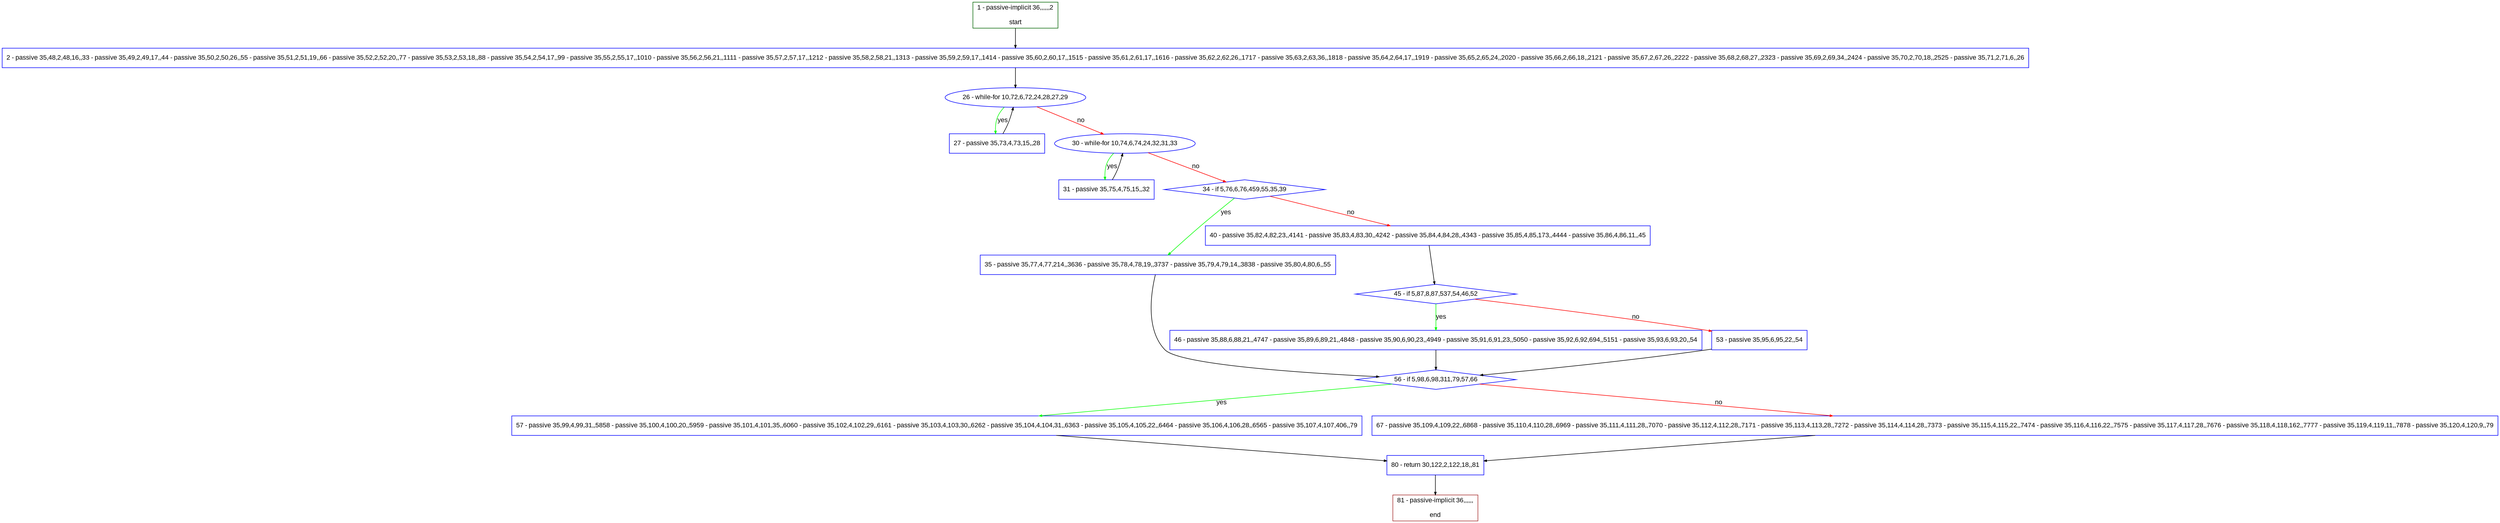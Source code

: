 digraph "" {
  graph [pack="true", label="", fontsize="12", packmode="clust", fontname="Arial", fillcolor="#FFFFCC", bgcolor="white", style="rounded,filled", compound="true"];
  node [node_initialized="no", label="", color="grey", fontsize="12", fillcolor="white", fontname="Arial", style="filled", shape="rectangle", compound="true", fixedsize="false"];
  edge [fontcolor="black", arrowhead="normal", arrowtail="none", arrowsize="0.5", ltail="", label="", color="black", fontsize="12", lhead="", fontname="Arial", dir="forward", compound="true"];
  __N1 [label="2 - passive 35,48,2,48,16,,33 - passive 35,49,2,49,17,,44 - passive 35,50,2,50,26,,55 - passive 35,51,2,51,19,,66 - passive 35,52,2,52,20,,77 - passive 35,53,2,53,18,,88 - passive 35,54,2,54,17,,99 - passive 35,55,2,55,17,,1010 - passive 35,56,2,56,21,,1111 - passive 35,57,2,57,17,,1212 - passive 35,58,2,58,21,,1313 - passive 35,59,2,59,17,,1414 - passive 35,60,2,60,17,,1515 - passive 35,61,2,61,17,,1616 - passive 35,62,2,62,26,,1717 - passive 35,63,2,63,36,,1818 - passive 35,64,2,64,17,,1919 - passive 35,65,2,65,24,,2020 - passive 35,66,2,66,18,,2121 - passive 35,67,2,67,26,,2222 - passive 35,68,2,68,27,,2323 - passive 35,69,2,69,34,,2424 - passive 35,70,2,70,18,,2525 - passive 35,71,2,71,6,,26", color="#0000ff", fillcolor="#ffffff", style="filled", shape="box"];
  __N2 [label="1 - passive-implicit 36,,,,,,2\n\nstart", color="#006400", fillcolor="#ffffff", style="filled", shape="box"];
  __N3 [label="26 - while-for 10,72,6,72,24,28,27,29", color="#0000ff", fillcolor="#ffffff", style="filled", shape="oval"];
  __N4 [label="27 - passive 35,73,4,73,15,,28", color="#0000ff", fillcolor="#ffffff", style="filled", shape="box"];
  __N5 [label="30 - while-for 10,74,6,74,24,32,31,33", color="#0000ff", fillcolor="#ffffff", style="filled", shape="oval"];
  __N6 [label="31 - passive 35,75,4,75,15,,32", color="#0000ff", fillcolor="#ffffff", style="filled", shape="box"];
  __N7 [label="34 - if 5,76,6,76,459,55,35,39", color="#0000ff", fillcolor="#ffffff", style="filled", shape="diamond"];
  __N8 [label="35 - passive 35,77,4,77,214,,3636 - passive 35,78,4,78,19,,3737 - passive 35,79,4,79,14,,3838 - passive 35,80,4,80,6,,55", color="#0000ff", fillcolor="#ffffff", style="filled", shape="box"];
  __N9 [label="40 - passive 35,82,4,82,23,,4141 - passive 35,83,4,83,30,,4242 - passive 35,84,4,84,28,,4343 - passive 35,85,4,85,173,,4444 - passive 35,86,4,86,11,,45", color="#0000ff", fillcolor="#ffffff", style="filled", shape="box"];
  __N10 [label="56 - if 5,98,6,98,311,79,57,66", color="#0000ff", fillcolor="#ffffff", style="filled", shape="diamond"];
  __N11 [label="45 - if 5,87,8,87,537,54,46,52", color="#0000ff", fillcolor="#ffffff", style="filled", shape="diamond"];
  __N12 [label="46 - passive 35,88,6,88,21,,4747 - passive 35,89,6,89,21,,4848 - passive 35,90,6,90,23,,4949 - passive 35,91,6,91,23,,5050 - passive 35,92,6,92,694,,5151 - passive 35,93,6,93,20,,54", color="#0000ff", fillcolor="#ffffff", style="filled", shape="box"];
  __N13 [label="53 - passive 35,95,6,95,22,,54", color="#0000ff", fillcolor="#ffffff", style="filled", shape="box"];
  __N14 [label="57 - passive 35,99,4,99,31,,5858 - passive 35,100,4,100,20,,5959 - passive 35,101,4,101,35,,6060 - passive 35,102,4,102,29,,6161 - passive 35,103,4,103,30,,6262 - passive 35,104,4,104,31,,6363 - passive 35,105,4,105,22,,6464 - passive 35,106,4,106,28,,6565 - passive 35,107,4,107,406,,79", color="#0000ff", fillcolor="#ffffff", style="filled", shape="box"];
  __N15 [label="67 - passive 35,109,4,109,22,,6868 - passive 35,110,4,110,28,,6969 - passive 35,111,4,111,28,,7070 - passive 35,112,4,112,28,,7171 - passive 35,113,4,113,28,,7272 - passive 35,114,4,114,28,,7373 - passive 35,115,4,115,22,,7474 - passive 35,116,4,116,22,,7575 - passive 35,117,4,117,28,,7676 - passive 35,118,4,118,162,,7777 - passive 35,119,4,119,11,,7878 - passive 35,120,4,120,9,,79", color="#0000ff", fillcolor="#ffffff", style="filled", shape="box"];
  __N16 [label="80 - return 30,122,2,122,18,,81", color="#0000ff", fillcolor="#ffffff", style="filled", shape="box"];
  __N17 [label="81 - passive-implicit 36,,,,,,\n\nend", color="#a52a2a", fillcolor="#ffffff", style="filled", shape="box"];
  __N2 -> __N1 [arrowhead="normal", arrowtail="none", color="#000000", label="", dir="forward"];
  __N1 -> __N3 [arrowhead="normal", arrowtail="none", color="#000000", label="", dir="forward"];
  __N3 -> __N4 [arrowhead="normal", arrowtail="none", color="#00ff00", label="yes", dir="forward"];
  __N4 -> __N3 [arrowhead="normal", arrowtail="none", color="#000000", label="", dir="forward"];
  __N3 -> __N5 [arrowhead="normal", arrowtail="none", color="#ff0000", label="no", dir="forward"];
  __N5 -> __N6 [arrowhead="normal", arrowtail="none", color="#00ff00", label="yes", dir="forward"];
  __N6 -> __N5 [arrowhead="normal", arrowtail="none", color="#000000", label="", dir="forward"];
  __N5 -> __N7 [arrowhead="normal", arrowtail="none", color="#ff0000", label="no", dir="forward"];
  __N7 -> __N8 [arrowhead="normal", arrowtail="none", color="#00ff00", label="yes", dir="forward"];
  __N7 -> __N9 [arrowhead="normal", arrowtail="none", color="#ff0000", label="no", dir="forward"];
  __N8 -> __N10 [arrowhead="normal", arrowtail="none", color="#000000", label="", dir="forward"];
  __N9 -> __N11 [arrowhead="normal", arrowtail="none", color="#000000", label="", dir="forward"];
  __N11 -> __N12 [arrowhead="normal", arrowtail="none", color="#00ff00", label="yes", dir="forward"];
  __N11 -> __N13 [arrowhead="normal", arrowtail="none", color="#ff0000", label="no", dir="forward"];
  __N12 -> __N10 [arrowhead="normal", arrowtail="none", color="#000000", label="", dir="forward"];
  __N13 -> __N10 [arrowhead="normal", arrowtail="none", color="#000000", label="", dir="forward"];
  __N10 -> __N14 [arrowhead="normal", arrowtail="none", color="#00ff00", label="yes", dir="forward"];
  __N10 -> __N15 [arrowhead="normal", arrowtail="none", color="#ff0000", label="no", dir="forward"];
  __N14 -> __N16 [arrowhead="normal", arrowtail="none", color="#000000", label="", dir="forward"];
  __N15 -> __N16 [arrowhead="normal", arrowtail="none", color="#000000", label="", dir="forward"];
  __N16 -> __N17 [arrowhead="normal", arrowtail="none", color="#000000", label="", dir="forward"];
}
